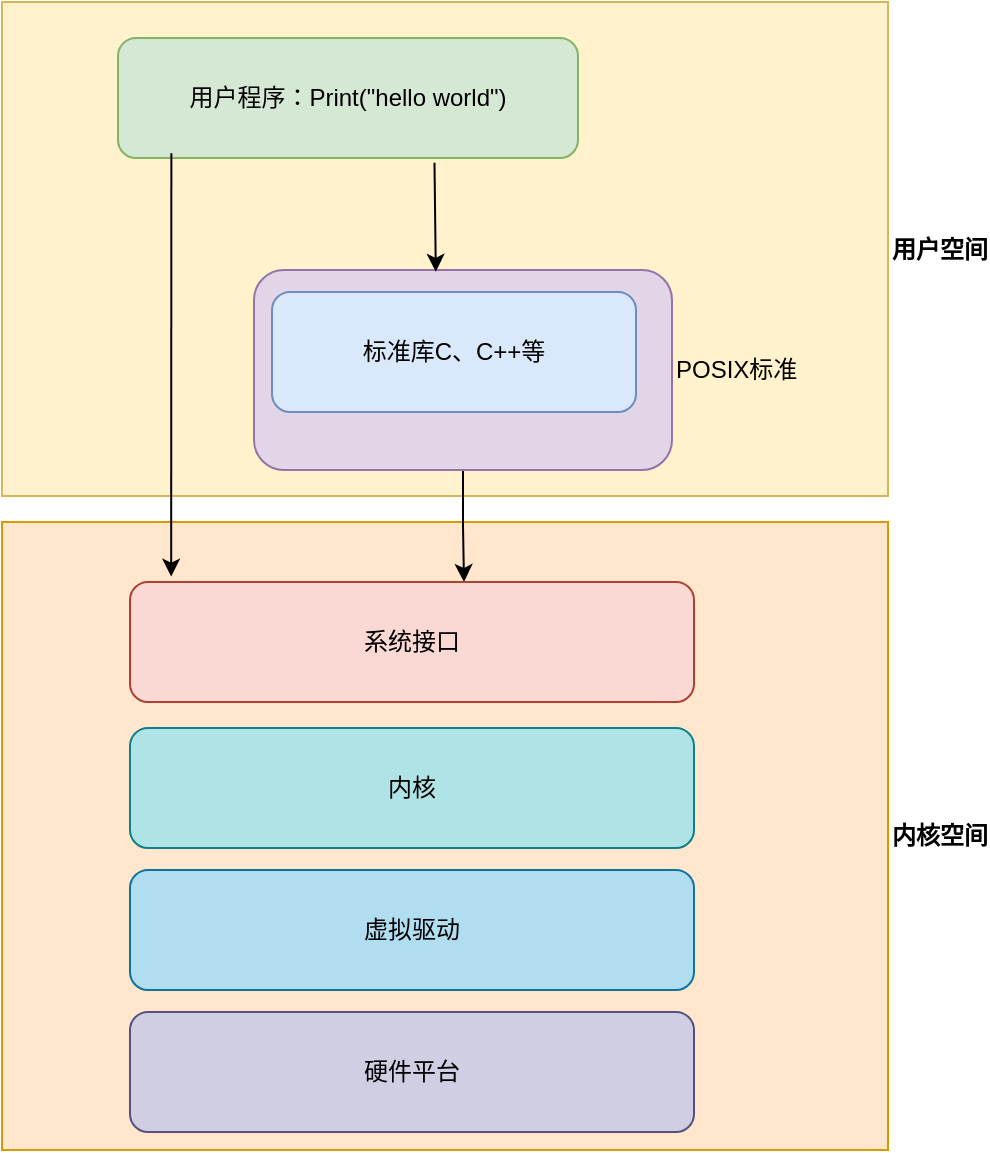 <mxfile version="24.7.5">
  <diagram name="第 1 页" id="jvvij4ZjNNY_Bu0S0r1D">
    <mxGraphModel dx="1215" dy="1189" grid="0" gridSize="10" guides="1" tooltips="1" connect="1" arrows="1" fold="1" page="0" pageScale="1" pageWidth="827" pageHeight="1169" math="0" shadow="0">
      <root>
        <mxCell id="0" />
        <mxCell id="1" parent="0" />
        <mxCell id="Kq_c7fs-lclYe2ZRCGIc-7" value="&lt;b&gt;内核空间&lt;/b&gt;" style="rounded=0;whiteSpace=wrap;html=1;labelPosition=right;verticalLabelPosition=middle;align=left;verticalAlign=middle;fillColor=#ffe6cc;strokeColor=#d79b00;" vertex="1" parent="1">
          <mxGeometry x="-292" y="23" width="443" height="314" as="geometry" />
        </mxCell>
        <mxCell id="Kq_c7fs-lclYe2ZRCGIc-6" value="&lt;b&gt;用户空间&lt;/b&gt;" style="rounded=0;whiteSpace=wrap;html=1;labelPosition=right;verticalLabelPosition=middle;align=left;verticalAlign=middle;fillColor=#fff2cc;strokeColor=#d6b656;" vertex="1" parent="1">
          <mxGeometry x="-292" y="-237" width="443" height="247" as="geometry" />
        </mxCell>
        <mxCell id="Kq_c7fs-lclYe2ZRCGIc-13" style="edgeStyle=orthogonalEdgeStyle;rounded=0;orthogonalLoop=1;jettySize=auto;html=1;" edge="1" parent="1" source="Kq_c7fs-lclYe2ZRCGIc-3" target="Kq_c7fs-lclYe2ZRCGIc-4">
          <mxGeometry relative="1" as="geometry">
            <Array as="points">
              <mxPoint x="-61" y="25" />
              <mxPoint x="-61" y="25" />
            </Array>
          </mxGeometry>
        </mxCell>
        <mxCell id="Kq_c7fs-lclYe2ZRCGIc-3" value="POSIX标准" style="rounded=1;whiteSpace=wrap;html=1;labelPosition=right;verticalLabelPosition=middle;align=left;verticalAlign=middle;fillColor=#e1d5e7;strokeColor=#9673a6;" vertex="1" parent="1">
          <mxGeometry x="-166" y="-103" width="209" height="100" as="geometry" />
        </mxCell>
        <mxCell id="Kq_c7fs-lclYe2ZRCGIc-1" value="用户程序：Print(&quot;hello world&quot;)" style="rounded=1;whiteSpace=wrap;html=1;fillColor=#d5e8d4;strokeColor=#82b366;" vertex="1" parent="1">
          <mxGeometry x="-234" y="-219" width="230" height="60" as="geometry" />
        </mxCell>
        <mxCell id="Kq_c7fs-lclYe2ZRCGIc-2" value="标准库C、C++等" style="rounded=1;whiteSpace=wrap;html=1;fillColor=#dae8fc;strokeColor=#6c8ebf;" vertex="1" parent="1">
          <mxGeometry x="-157" y="-92" width="182" height="60" as="geometry" />
        </mxCell>
        <mxCell id="Kq_c7fs-lclYe2ZRCGIc-4" value="系统接口" style="rounded=1;whiteSpace=wrap;html=1;fillColor=#fad9d5;strokeColor=#ae4132;" vertex="1" parent="1">
          <mxGeometry x="-228" y="53" width="282" height="60" as="geometry" />
        </mxCell>
        <mxCell id="Kq_c7fs-lclYe2ZRCGIc-8" value="硬件平台" style="rounded=1;whiteSpace=wrap;html=1;fillColor=#d0cee2;strokeColor=#56517e;" vertex="1" parent="1">
          <mxGeometry x="-228" y="268" width="282" height="60" as="geometry" />
        </mxCell>
        <mxCell id="Kq_c7fs-lclYe2ZRCGIc-9" value="内核" style="rounded=1;whiteSpace=wrap;html=1;fillColor=#b0e3e6;strokeColor=#0e8088;" vertex="1" parent="1">
          <mxGeometry x="-228" y="126" width="282" height="60" as="geometry" />
        </mxCell>
        <mxCell id="Kq_c7fs-lclYe2ZRCGIc-10" value="虚拟驱动" style="rounded=1;whiteSpace=wrap;html=1;fillColor=#b1ddf0;strokeColor=#10739e;" vertex="1" parent="1">
          <mxGeometry x="-228" y="197" width="282" height="60" as="geometry" />
        </mxCell>
        <mxCell id="Kq_c7fs-lclYe2ZRCGIc-11" value="" style="endArrow=classic;html=1;rounded=0;exitX=0.116;exitY=0.96;exitDx=0;exitDy=0;exitPerimeter=0;entryX=0.073;entryY=-0.045;entryDx=0;entryDy=0;entryPerimeter=0;" edge="1" parent="1" source="Kq_c7fs-lclYe2ZRCGIc-1" target="Kq_c7fs-lclYe2ZRCGIc-4">
          <mxGeometry width="50" height="50" relative="1" as="geometry">
            <mxPoint x="-238" y="-81" as="sourcePoint" />
            <mxPoint x="-207" y="24" as="targetPoint" />
          </mxGeometry>
        </mxCell>
        <mxCell id="Kq_c7fs-lclYe2ZRCGIc-12" value="" style="endArrow=classic;html=1;rounded=0;exitX=0.688;exitY=1.04;exitDx=0;exitDy=0;exitPerimeter=0;entryX=0.435;entryY=0.009;entryDx=0;entryDy=0;entryPerimeter=0;" edge="1" parent="1" source="Kq_c7fs-lclYe2ZRCGIc-1" target="Kq_c7fs-lclYe2ZRCGIc-3">
          <mxGeometry width="50" height="50" relative="1" as="geometry">
            <mxPoint x="-70" y="-101" as="sourcePoint" />
            <mxPoint x="-20" y="-151" as="targetPoint" />
          </mxGeometry>
        </mxCell>
      </root>
    </mxGraphModel>
  </diagram>
</mxfile>
